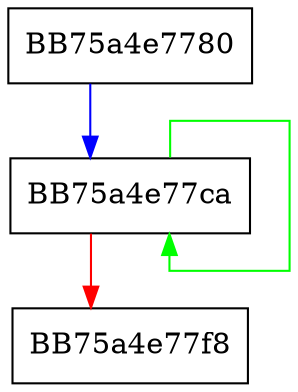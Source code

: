 digraph RMEConstructor {
  node [shape="box"];
  graph [splines=ortho];
  BB75a4e7780 -> BB75a4e77ca [color="blue"];
  BB75a4e77ca -> BB75a4e77ca [color="green"];
  BB75a4e77ca -> BB75a4e77f8 [color="red"];
}